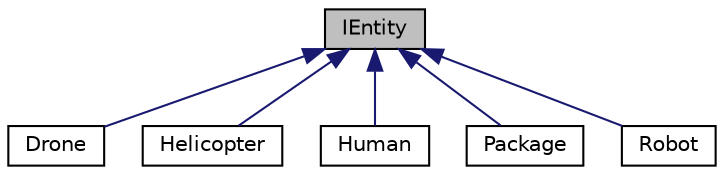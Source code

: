digraph "IEntity"
{
 // LATEX_PDF_SIZE
  edge [fontname="Helvetica",fontsize="10",labelfontname="Helvetica",labelfontsize="10"];
  node [fontname="Helvetica",fontsize="10",shape=record];
  Node1 [label="IEntity",height=0.2,width=0.4,color="black", fillcolor="grey75", style="filled", fontcolor="black",tooltip="Represents an entity in a physical system."];
  Node1 -> Node2 [dir="back",color="midnightblue",fontsize="10",style="solid",fontname="Helvetica"];
  Node2 [label="Drone",height=0.2,width=0.4,color="black", fillcolor="white", style="filled",URL="$classDrone.html",tooltip="Represents a drone in a physical system. Drones move using euler integration based on a specified vel..."];
  Node1 -> Node3 [dir="back",color="midnightblue",fontsize="10",style="solid",fontname="Helvetica"];
  Node3 [label="Helicopter",height=0.2,width=0.4,color="black", fillcolor="white", style="filled",URL="$classHelicopter.html",tooltip="Represents a drone in a physical system."];
  Node1 -> Node4 [dir="back",color="midnightblue",fontsize="10",style="solid",fontname="Helvetica"];
  Node4 [label="Human",height=0.2,width=0.4,color="black", fillcolor="white", style="filled",URL="$classHuman.html",tooltip="Represents a human in a physical system."];
  Node1 -> Node5 [dir="back",color="midnightblue",fontsize="10",style="solid",fontname="Helvetica"];
  Node5 [label="Package",height=0.2,width=0.4,color="black", fillcolor="white", style="filled",URL="$classPackage.html",tooltip=" "];
  Node1 -> Node6 [dir="back",color="midnightblue",fontsize="10",style="solid",fontname="Helvetica"];
  Node6 [label="Robot",height=0.2,width=0.4,color="black", fillcolor="white", style="filled",URL="$classRobot.html",tooltip="Represents a robot in a physical system."];
}
